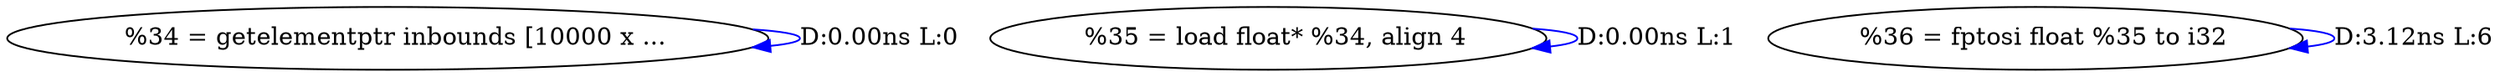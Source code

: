 digraph {
Node0x41bd700[label="  %34 = getelementptr inbounds [10000 x ..."];
Node0x41bd700 -> Node0x41bd700[label="D:0.00ns L:0",color=blue];
Node0x41c0d50[label="  %35 = load float* %34, align 4"];
Node0x41c0d50 -> Node0x41c0d50[label="D:0.00ns L:1",color=blue];
Node0x41c0e30[label="  %36 = fptosi float %35 to i32"];
Node0x41c0e30 -> Node0x41c0e30[label="D:3.12ns L:6",color=blue];
}
